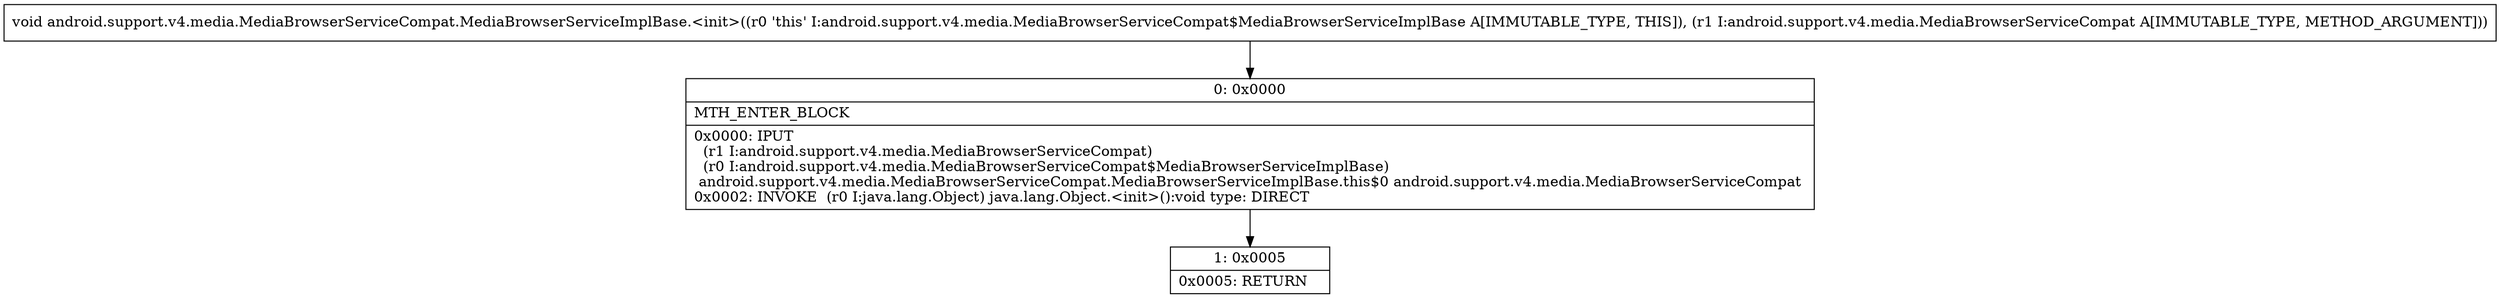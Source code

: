 digraph "CFG forandroid.support.v4.media.MediaBrowserServiceCompat.MediaBrowserServiceImplBase.\<init\>(Landroid\/support\/v4\/media\/MediaBrowserServiceCompat;)V" {
Node_0 [shape=record,label="{0\:\ 0x0000|MTH_ENTER_BLOCK\l|0x0000: IPUT  \l  (r1 I:android.support.v4.media.MediaBrowserServiceCompat)\l  (r0 I:android.support.v4.media.MediaBrowserServiceCompat$MediaBrowserServiceImplBase)\l android.support.v4.media.MediaBrowserServiceCompat.MediaBrowserServiceImplBase.this$0 android.support.v4.media.MediaBrowserServiceCompat \l0x0002: INVOKE  (r0 I:java.lang.Object) java.lang.Object.\<init\>():void type: DIRECT \l}"];
Node_1 [shape=record,label="{1\:\ 0x0005|0x0005: RETURN   \l}"];
MethodNode[shape=record,label="{void android.support.v4.media.MediaBrowserServiceCompat.MediaBrowserServiceImplBase.\<init\>((r0 'this' I:android.support.v4.media.MediaBrowserServiceCompat$MediaBrowserServiceImplBase A[IMMUTABLE_TYPE, THIS]), (r1 I:android.support.v4.media.MediaBrowserServiceCompat A[IMMUTABLE_TYPE, METHOD_ARGUMENT])) }"];
MethodNode -> Node_0;
Node_0 -> Node_1;
}

